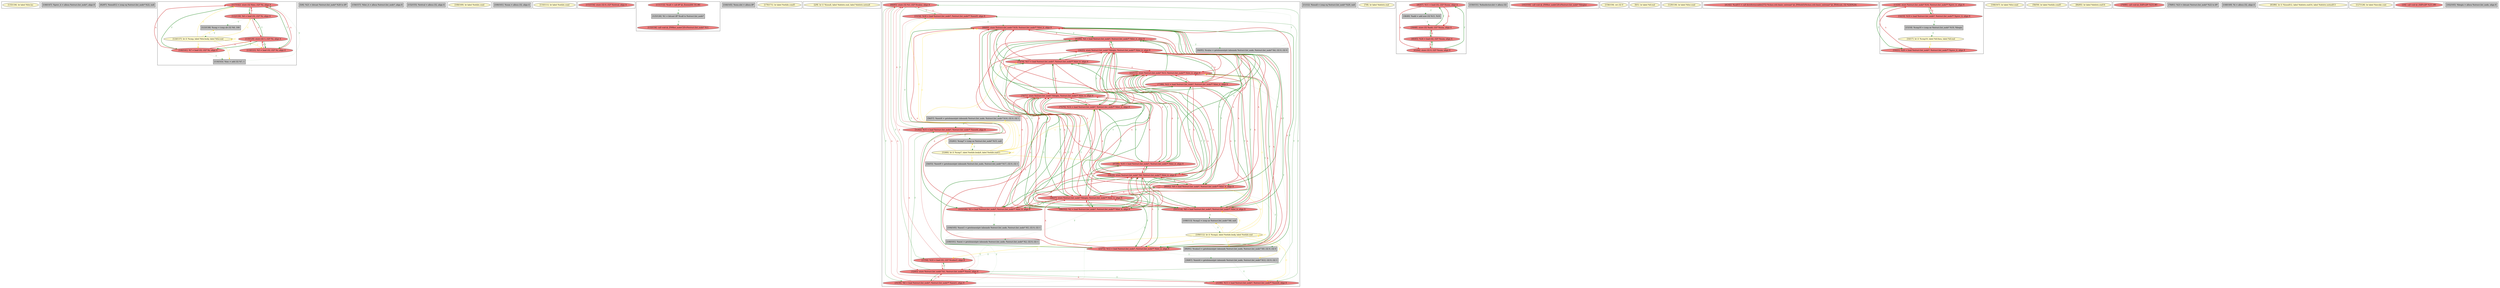 
digraph G {





subgraph cluster38 {


node305 [fillcolor=lemonchiffon,label="[135/136]  br label %for.inc",shape=ellipse,style=filled ]



}

subgraph cluster36 {


node301 [fillcolor=grey,label="[146/147]  %prev_it = alloca %struct.list_node*, align 8",shape=rectangle,style=filled ]



}

subgraph cluster33 {


node298 [fillcolor=grey,label="[82/87]  %isnull12 = icmp eq %struct.list_node* %22, null",shape=rectangle,style=filled ]



}

subgraph cluster27 {


node292 [fillcolor=lightcoral,label="[117/142]  store i32 %inc, i32* %i, align 4",shape=ellipse,style=filled ]
node291 [fillcolor=lightcoral,label="[122/139]  %0 = load i32, i32* %i, align 4",shape=ellipse,style=filled ]
node286 [fillcolor=lemonchiffon,label="[124/137]  br i1 %cmp, label %for.body, label %for.end",shape=ellipse,style=filled ]
node287 [fillcolor=lightcoral,label="[140/141]  %7 = load i32, i32* %i, align 4",shape=ellipse,style=filled ]
node285 [fillcolor=grey,label="[123/138]  %cmp = icmp ult i32 %0, 100",shape=rectangle,style=filled ]
node288 [fillcolor=grey,label="[116/143]  %inc = add i32 %7, 1",shape=rectangle,style=filled ]
node290 [fillcolor=lightcoral,label="[119/120]  store i32 1, i32* %i, align 4",shape=ellipse,style=filled ]
node289 [fillcolor=lightcoral,label="[118/121]  %3 = load i32, i32* %i, align 4",shape=ellipse,style=filled ]

node289->node290 [style=solid,color=firebrick3,label="A",penwidth=2.0,fontcolor=firebrick3 ]
node288->node292 [style=dotted,color=forestgreen,label="T",penwidth=1.0,fontcolor=forestgreen ]
node292->node291 [style=solid,color=forestgreen,label="T",penwidth=2.0,fontcolor=forestgreen ]
node287->node292 [style=solid,color=firebrick3,label="A",penwidth=2.0,fontcolor=firebrick3 ]
node292->node287 [style=solid,color=forestgreen,label="T",penwidth=2.0,fontcolor=forestgreen ]
node286->node288 [color=gold,label="C",fontcolor=gold ]
node286->node291 [color=gold,label="C",fontcolor=gold ]
node286->node289 [color=gold,label="C",fontcolor=gold ]
node286->node285 [color=gold,label="C",fontcolor=gold ]
node292->node289 [style=solid,color=forestgreen,label="T",penwidth=2.0,fontcolor=forestgreen ]
node290->node289 [style=solid,color=forestgreen,label="T",penwidth=2.0,fontcolor=forestgreen ]
node291->node292 [style=solid,color=firebrick3,label="A",penwidth=2.0,fontcolor=firebrick3 ]
node289->node292 [style=solid,color=firebrick3,label="A",penwidth=2.0,fontcolor=firebrick3 ]
node290->node287 [style=solid,color=forestgreen,label="T",penwidth=2.0,fontcolor=forestgreen ]
node291->node290 [style=solid,color=firebrick3,label="A",penwidth=2.0,fontcolor=firebrick3 ]
node286->node286 [color=gold,label="C",fontcolor=gold ]
node286->node292 [color=gold,label="C",fontcolor=gold ]
node287->node290 [style=solid,color=firebrick3,label="A",penwidth=2.0,fontcolor=firebrick3 ]
node291->node285 [style=dotted,color=forestgreen,label="T",penwidth=1.0,fontcolor=forestgreen ]
node287->node288 [style=dotted,color=forestgreen,label="T",penwidth=1.0,fontcolor=forestgreen ]
node286->node287 [color=gold,label="C",fontcolor=gold ]
node290->node291 [style=solid,color=forestgreen,label="T",penwidth=2.0,fontcolor=forestgreen ]
node285->node286 [style=dotted,color=forestgreen,label="T",penwidth=1.0,fontcolor=forestgreen ]


}

subgraph cluster28 {


node293 [fillcolor=grey,label="[5/6]  %21 = bitcast %struct.list_node* %20 to i8*",shape=rectangle,style=filled ]



}

subgraph cluster26 {


node284 [fillcolor=grey,label="[156/157]  %list_it = alloca %struct.list_node*, align 8",shape=rectangle,style=filled ]



}

subgraph cluster29 {


node294 [fillcolor=grey,label="[152/155]  %retval = alloca i32, align 4",shape=rectangle,style=filled ]



}

subgraph cluster25 {


node283 [fillcolor=lemonchiffon,label="[168/169]  br label %while.cond",shape=ellipse,style=filled ]



}

subgraph cluster24 {


node282 [fillcolor=grey,label="[160/161]  %sum = alloca i32, align 4",shape=rectangle,style=filled ]



}

subgraph cluster22 {


node280 [fillcolor=lemonchiffon,label="[110/111]  br label %while.cond",shape=ellipse,style=filled ]



}

subgraph cluster20 {


node278 [fillcolor=lightcoral,label="[153/154]  store i32 0, i32* %retval, align 4",shape=ellipse,style=filled ]



}

subgraph cluster37 {


node302 [fillcolor=lightcoral,label="[131/132]  %call = call i8* @_Znwm(i64 16) #8",shape=ellipse,style=filled ]
node304 [fillcolor=grey,label="[125/126]  %1 = bitcast i8* %call to %struct.list_node*",shape=rectangle,style=filled ]
node303 [fillcolor=lightcoral,label="[133/134]  call void @_ZN9list_nodeC2Ev(%struct.list_node* %1)",shape=ellipse,style=filled ]

node302->node304 [style=dotted,color=forestgreen,label="T",penwidth=1.0,fontcolor=forestgreen ]
node304->node303 [style=dotted,color=forestgreen,label="T",penwidth=1.0,fontcolor=forestgreen ]


}

subgraph cluster31 {


node296 [fillcolor=grey,label="[144/145]  %exn.slot = alloca i8*",shape=rectangle,style=filled ]



}

subgraph cluster30 {


node295 [fillcolor=lemonchiffon,label="[170/171]  br label %while.cond5",shape=ellipse,style=filled ]



}

subgraph cluster6 {


node223 [fillcolor=lemonchiffon,label="[2/9]  br i1 %isnull, label %delete.end, label %delete.notnull",shape=ellipse,style=filled ]



}

subgraph cluster14 {


node272 [fillcolor=lightcoral,label="[64/65]  store i32 %3, i32* %value, align 8",shape=ellipse,style=filled ]
node271 [fillcolor=grey,label="[54/55]  %next9 = getelementptr inbounds %struct.list_node, %struct.list_node* %17, i32 0, i32 1",shape=rectangle,style=filled ]
node270 [fillcolor=lemonchiffon,label="[53/60]  br i1 %cmp7, label %while.body8, label %while.end11",shape=ellipse,style=filled ]
node269 [fillcolor=lightcoral,label="[24/25]  store %struct.list_node* %begin, %struct.list_node** %list_it, align 8",shape=ellipse,style=filled ]
node262 [fillcolor=lightcoral,label="[93/96]  %4 = load %struct.list_node*, %struct.list_node** %list_it, align 8",shape=ellipse,style=filled ]
node260 [fillcolor=lightcoral,label="[32/63]  store %struct.list_node* %1, %struct.list_node** %next, align 8",shape=ellipse,style=filled ]
node257 [fillcolor=grey,label="[52/61]  %cmp7 = icmp ne %struct.list_node* %15, null",shape=rectangle,style=filled ]
node264 [fillcolor=lightcoral,label="[107/114]  %8 = load %struct.list_node*, %struct.list_node** %list_it, align 8",shape=ellipse,style=filled ]
node256 [fillcolor=lightcoral,label="[26/27]  store %struct.list_node* %begin, %struct.list_node** %list_it, align 8",shape=ellipse,style=filled ]
node267 [fillcolor=grey,label="[94/95]  %value = getelementptr inbounds %struct.list_node, %struct.list_node* %4, i32 0, i32 0",shape=rectangle,style=filled ]
node265 [fillcolor=lightcoral,label="[28/29]  store %struct.list_node* %6, %struct.list_node** %list_it, align 8",shape=ellipse,style=filled ]
node244 [fillcolor=lightcoral,label="[97/98]  %16 = load %struct.list_node*, %struct.list_node** %list_it, align 8",shape=ellipse,style=filled ]
node254 [fillcolor=lightcoral,label="[99/102]  %2 = load %struct.list_node*, %struct.list_node** %list_it, align 8",shape=ellipse,style=filled ]
node242 [fillcolor=grey,label="[30/67]  %next4 = getelementptr inbounds %struct.list_node, %struct.list_node* %12, i32 0, i32 1",shape=rectangle,style=filled ]
node241 [fillcolor=lightcoral,label="[103/106]  %5 = load %struct.list_node*, %struct.list_node** %list_it, align 8",shape=ellipse,style=filled ]
node268 [fillcolor=grey,label="[56/57]  %next6 = getelementptr inbounds %struct.list_node, %struct.list_node* %14, i32 0, i32 1",shape=rectangle,style=filled ]
node245 [fillcolor=lightcoral,label="[23/72]  %12 = load %struct.list_node*, %struct.list_node** %list_it, align 8",shape=ellipse,style=filled ]
node266 [fillcolor=lightcoral,label="[33/34]  %18 = load %struct.list_node*, %struct.list_node** %next9, align 8",shape=ellipse,style=filled ]
node258 [fillcolor=lightcoral,label="[70/71]  store %struct.list_node* %begin, %struct.list_node** %list_it, align 8",shape=ellipse,style=filled ]
node243 [fillcolor=lightcoral,label="[31/66]  %13 = load %struct.list_node*, %struct.list_node** %next4, align 8",shape=ellipse,style=filled ]
node259 [fillcolor=lightcoral,label="[89/92]  %9 = load %struct.list_node*, %struct.list_node** %list_it, align 8",shape=ellipse,style=filled ]
node248 [fillcolor=lightcoral,label="[68/69]  store %struct.list_node* %18, %struct.list_node** %list_it, align 8",shape=ellipse,style=filled ]
node255 [fillcolor=lightcoral,label="[22/115]  store %struct.list_node* %13, %struct.list_node** %list_it, align 8",shape=ellipse,style=filled ]
node239 [fillcolor=grey,label="[108/113]  %cmp2 = icmp ne %struct.list_node* %8, null",shape=rectangle,style=filled ]
node240 [fillcolor=lemonchiffon,label="[109/112]  br i1 %cmp2, label %while.body, label %while.end",shape=ellipse,style=filled ]
node249 [fillcolor=grey,label="[104/105]  %next1 = getelementptr inbounds %struct.list_node, %struct.list_node* %5, i32 0, i32 1",shape=rectangle,style=filled ]
node250 [fillcolor=lightcoral,label="[35/36]  %6 = load %struct.list_node*, %struct.list_node** %next1, align 8",shape=ellipse,style=filled ]
node251 [fillcolor=grey,label="[100/101]  %next = getelementptr inbounds %struct.list_node, %struct.list_node* %2, i32 0, i32 1",shape=rectangle,style=filled ]
node247 [fillcolor=lightcoral,label="[75/76]  %14 = load %struct.list_node*, %struct.list_node** %list_it, align 8",shape=ellipse,style=filled ]
node252 [fillcolor=lightcoral,label="[77/88]  %22 = load %struct.list_node*, %struct.list_node** %list_it, align 8",shape=ellipse,style=filled ]
node263 [fillcolor=grey,label="[90/91]  %value3 = getelementptr inbounds %struct.list_node, %struct.list_node* %9, i32 0, i32 0",shape=rectangle,style=filled ]
node261 [fillcolor=lightcoral,label="[37/50]  %10 = load i32, i32* %value3, align 8",shape=ellipse,style=filled ]
node246 [fillcolor=lightcoral,label="[73/74]  %17 = load %struct.list_node*, %struct.list_node** %list_it, align 8",shape=ellipse,style=filled ]
node253 [fillcolor=lightcoral,label="[51/62]  %15 = load %struct.list_node*, %struct.list_node** %next6, align 8",shape=ellipse,style=filled ]

node268->node253 [style=dotted,color=forestgreen,label="T",penwidth=1.0,fontcolor=forestgreen ]
node266->node272 [style=solid,color=firebrick3,label="A",penwidth=1.0,fontcolor=firebrick3 ]
node269->node264 [style=solid,color=forestgreen,label="T",penwidth=2.0,fontcolor=forestgreen ]
node265->node264 [style=solid,color=forestgreen,label="T",penwidth=2.0,fontcolor=forestgreen ]
node263->node261 [style=dotted,color=forestgreen,label="T",penwidth=1.0,fontcolor=forestgreen ]
node269->node262 [style=solid,color=forestgreen,label="T",penwidth=2.0,fontcolor=forestgreen ]
node262->node269 [style=solid,color=firebrick3,label="A",penwidth=2.0,fontcolor=firebrick3 ]
node262->node267 [style=dotted,color=forestgreen,label="T",penwidth=1.0,fontcolor=forestgreen ]
node265->node262 [style=solid,color=forestgreen,label="T",penwidth=2.0,fontcolor=forestgreen ]
node262->node265 [style=solid,color=firebrick3,label="A",penwidth=2.0,fontcolor=firebrick3 ]
node262->node258 [style=solid,color=firebrick3,label="A",penwidth=2.0,fontcolor=firebrick3 ]
node244->node256 [style=solid,color=firebrick3,label="A",penwidth=2.0,fontcolor=firebrick3 ]
node256->node254 [style=solid,color=forestgreen,label="T",penwidth=2.0,fontcolor=forestgreen ]
node264->node265 [style=solid,color=firebrick3,label="A",penwidth=2.0,fontcolor=firebrick3 ]
node240->node240 [color=gold,label="C",fontcolor=gold ]
node270->node270 [color=gold,label="C",fontcolor=gold ]
node259->node256 [style=solid,color=firebrick3,label="A",penwidth=2.0,fontcolor=firebrick3 ]
node269->node244 [style=solid,color=forestgreen,label="T",penwidth=2.0,fontcolor=forestgreen ]
node254->node251 [style=dotted,color=forestgreen,label="T",penwidth=1.0,fontcolor=forestgreen ]
node244->node258 [style=solid,color=firebrick3,label="A",penwidth=2.0,fontcolor=firebrick3 ]
node255->node245 [style=solid,color=forestgreen,label="T",penwidth=2.0,fontcolor=forestgreen ]
node250->node260 [style=solid,color=firebrick3,label="A",penwidth=1.0,fontcolor=firebrick3 ]
node248->node252 [style=solid,color=forestgreen,label="T",penwidth=2.0,fontcolor=forestgreen ]
node246->node258 [style=solid,color=firebrick3,label="A",penwidth=2.0,fontcolor=firebrick3 ]
node258->node241 [style=solid,color=forestgreen,label="T",penwidth=2.0,fontcolor=forestgreen ]
node248->node241 [style=solid,color=forestgreen,label="T",penwidth=2.0,fontcolor=forestgreen ]
node241->node258 [style=solid,color=firebrick3,label="A",penwidth=2.0,fontcolor=firebrick3 ]
node269->node252 [style=solid,color=forestgreen,label="T",penwidth=2.0,fontcolor=forestgreen ]
node269->node247 [style=solid,color=forestgreen,label="T",penwidth=2.0,fontcolor=forestgreen ]
node243->node255 [style=dotted,color=forestgreen,label="T",penwidth=1.0,fontcolor=forestgreen ]
node265->node254 [style=solid,color=forestgreen,label="T",penwidth=2.0,fontcolor=forestgreen ]
node254->node265 [style=solid,color=firebrick3,label="A",penwidth=2.0,fontcolor=firebrick3 ]
node251->node260 [style=dotted,color=forestgreen,label="T",penwidth=1.0,fontcolor=forestgreen ]
node247->node265 [style=solid,color=firebrick3,label="A",penwidth=2.0,fontcolor=firebrick3 ]
node256->node246 [style=solid,color=forestgreen,label="T",penwidth=2.0,fontcolor=forestgreen ]
node244->node248 [style=solid,color=firebrick3,label="A",penwidth=2.0,fontcolor=firebrick3 ]
node270->node244 [color=gold,label="C",fontcolor=gold ]
node248->node247 [style=solid,color=forestgreen,label="T",penwidth=2.0,fontcolor=forestgreen ]
node248->node244 [style=solid,color=forestgreen,label="T",penwidth=2.0,fontcolor=forestgreen ]
node247->node248 [style=solid,color=firebrick3,label="A",penwidth=2.0,fontcolor=firebrick3 ]
node258->node244 [style=solid,color=forestgreen,label="T",penwidth=2.0,fontcolor=forestgreen ]
node248->node246 [style=solid,color=forestgreen,label="T",penwidth=2.0,fontcolor=forestgreen ]
node255->node254 [style=solid,color=forestgreen,label="T",penwidth=2.0,fontcolor=forestgreen ]
node255->node264 [style=solid,color=forestgreen,label="T",penwidth=2.0,fontcolor=forestgreen ]
node241->node249 [style=dotted,color=forestgreen,label="T",penwidth=1.0,fontcolor=forestgreen ]
node270->node253 [color=gold,label="C",fontcolor=gold ]
node264->node256 [style=solid,color=firebrick3,label="A",penwidth=2.0,fontcolor=firebrick3 ]
node255->node241 [style=solid,color=forestgreen,label="T",penwidth=2.0,fontcolor=forestgreen ]
node254->node258 [style=solid,color=firebrick3,label="A",penwidth=2.0,fontcolor=firebrick3 ]
node252->node265 [style=solid,color=firebrick3,label="A",penwidth=2.0,fontcolor=firebrick3 ]
node240->node242 [color=gold,label="C",fontcolor=gold ]
node245->node248 [style=solid,color=firebrick3,label="A",penwidth=2.0,fontcolor=firebrick3 ]
node241->node248 [style=solid,color=firebrick3,label="A",penwidth=2.0,fontcolor=firebrick3 ]
node264->node248 [style=solid,color=firebrick3,label="A",penwidth=2.0,fontcolor=firebrick3 ]
node258->node264 [style=solid,color=forestgreen,label="T",penwidth=2.0,fontcolor=forestgreen ]
node270->node248 [color=gold,label="C",fontcolor=gold ]
node259->node248 [style=solid,color=firebrick3,label="A",penwidth=2.0,fontcolor=firebrick3 ]
node248->node264 [style=solid,color=forestgreen,label="T",penwidth=2.0,fontcolor=forestgreen ]
node270->node266 [color=gold,label="C",fontcolor=gold ]
node246->node248 [style=solid,color=firebrick3,label="A",penwidth=2.0,fontcolor=firebrick3 ]
node266->node248 [style=dotted,color=forestgreen,label="T",penwidth=1.0,fontcolor=forestgreen ]
node255->node252 [style=solid,color=forestgreen,label="T",penwidth=2.0,fontcolor=forestgreen ]
node256->node262 [style=solid,color=forestgreen,label="T",penwidth=2.0,fontcolor=forestgreen ]
node258->node246 [style=solid,color=forestgreen,label="T",penwidth=2.0,fontcolor=forestgreen ]
node240->node255 [color=gold,label="C",fontcolor=gold ]
node269->node254 [style=solid,color=forestgreen,label="T",penwidth=2.0,fontcolor=forestgreen ]
node258->node259 [style=solid,color=forestgreen,label="T",penwidth=2.0,fontcolor=forestgreen ]
node260->node250 [style=solid,color=forestgreen,label="T",penwidth=1.0,fontcolor=forestgreen ]
node272->node250 [style=solid,color=forestgreen,label="T",penwidth=1.0,fontcolor=forestgreen ]
node241->node255 [style=solid,color=firebrick3,label="A",penwidth=2.0,fontcolor=firebrick3 ]
node252->node269 [style=solid,color=firebrick3,label="A",penwidth=2.0,fontcolor=firebrick3 ]
node239->node240 [style=dotted,color=forestgreen,label="T",penwidth=1.0,fontcolor=forestgreen ]
node254->node248 [style=solid,color=firebrick3,label="A",penwidth=2.0,fontcolor=firebrick3 ]
node246->node265 [style=solid,color=firebrick3,label="A",penwidth=2.0,fontcolor=firebrick3 ]
node260->node261 [style=solid,color=forestgreen,label="T",penwidth=1.0,fontcolor=forestgreen ]
node262->node248 [style=solid,color=firebrick3,label="A",penwidth=2.0,fontcolor=firebrick3 ]
node241->node265 [style=solid,color=firebrick3,label="A",penwidth=2.0,fontcolor=firebrick3 ]
node265->node241 [style=solid,color=forestgreen,label="T",penwidth=2.0,fontcolor=forestgreen ]
node255->node244 [style=solid,color=forestgreen,label="T",penwidth=2.0,fontcolor=forestgreen ]
node241->node269 [style=solid,color=firebrick3,label="A",penwidth=2.0,fontcolor=firebrick3 ]
node247->node256 [style=solid,color=firebrick3,label="A",penwidth=2.0,fontcolor=firebrick3 ]
node259->node263 [style=dotted,color=forestgreen,label="T",penwidth=1.0,fontcolor=forestgreen ]
node254->node255 [style=solid,color=firebrick3,label="A",penwidth=2.0,fontcolor=firebrick3 ]
node253->node272 [style=solid,color=firebrick3,label="A",penwidth=1.0,fontcolor=firebrick3 ]
node258->node247 [style=solid,color=forestgreen,label="T",penwidth=2.0,fontcolor=forestgreen ]
node269->node245 [style=solid,color=forestgreen,label="T",penwidth=2.0,fontcolor=forestgreen ]
node256->node259 [style=solid,color=forestgreen,label="T",penwidth=2.0,fontcolor=forestgreen ]
node260->node243 [style=solid,color=forestgreen,label="T",penwidth=1.0,fontcolor=forestgreen ]
node240->node245 [color=gold,label="C",fontcolor=gold ]
node270->node247 [color=gold,label="C",fontcolor=gold ]
node252->node255 [style=solid,color=firebrick3,label="A",penwidth=2.0,fontcolor=firebrick3 ]
node254->node269 [style=solid,color=firebrick3,label="A",penwidth=2.0,fontcolor=firebrick3 ]
node272->node266 [style=solid,color=forestgreen,label="T",penwidth=1.0,fontcolor=forestgreen ]
node272->node253 [style=solid,color=forestgreen,label="T",penwidth=1.0,fontcolor=forestgreen ]
node241->node256 [style=solid,color=firebrick3,label="A",penwidth=2.0,fontcolor=firebrick3 ]
node265->node252 [style=solid,color=forestgreen,label="T",penwidth=2.0,fontcolor=forestgreen ]
node248->node254 [style=solid,color=forestgreen,label="T",penwidth=2.0,fontcolor=forestgreen ]
node240->node261 [color=gold,label="C",fontcolor=gold ]
node256->node252 [style=solid,color=forestgreen,label="T",penwidth=2.0,fontcolor=forestgreen ]
node248->node262 [style=solid,color=forestgreen,label="T",penwidth=2.0,fontcolor=forestgreen ]
node258->node254 [style=solid,color=forestgreen,label="T",penwidth=2.0,fontcolor=forestgreen ]
node252->node248 [style=solid,color=firebrick3,label="A",penwidth=2.0,fontcolor=firebrick3 ]
node247->node268 [style=dotted,color=forestgreen,label="T",penwidth=1.0,fontcolor=forestgreen ]
node247->node255 [style=solid,color=firebrick3,label="A",penwidth=2.0,fontcolor=firebrick3 ]
node270->node268 [color=gold,label="C",fontcolor=gold ]
node255->node247 [style=solid,color=forestgreen,label="T",penwidth=2.0,fontcolor=forestgreen ]
node256->node247 [style=solid,color=forestgreen,label="T",penwidth=2.0,fontcolor=forestgreen ]
node269->node246 [style=solid,color=forestgreen,label="T",penwidth=2.0,fontcolor=forestgreen ]
node270->node271 [color=gold,label="C",fontcolor=gold ]
node258->node252 [style=solid,color=forestgreen,label="T",penwidth=2.0,fontcolor=forestgreen ]
node255->node259 [style=solid,color=forestgreen,label="T",penwidth=2.0,fontcolor=forestgreen ]
node260->node266 [style=solid,color=forestgreen,label="T",penwidth=1.0,fontcolor=forestgreen ]
node244->node255 [style=solid,color=firebrick3,label="A",penwidth=2.0,fontcolor=firebrick3 ]
node262->node255 [style=solid,color=firebrick3,label="A",penwidth=2.0,fontcolor=firebrick3 ]
node270->node246 [color=gold,label="C",fontcolor=gold ]
node247->node258 [style=solid,color=firebrick3,label="A",penwidth=2.0,fontcolor=firebrick3 ]
node247->node269 [style=solid,color=firebrick3,label="A",penwidth=2.0,fontcolor=firebrick3 ]
node243->node260 [style=solid,color=firebrick3,label="A",penwidth=1.0,fontcolor=firebrick3 ]
node264->node269 [style=solid,color=firebrick3,label="A",penwidth=2.0,fontcolor=firebrick3 ]
node254->node256 [style=solid,color=firebrick3,label="A",penwidth=2.0,fontcolor=firebrick3 ]
node264->node258 [style=solid,color=firebrick3,label="A",penwidth=2.0,fontcolor=firebrick3 ]
node271->node266 [style=dotted,color=forestgreen,label="T",penwidth=1.0,fontcolor=forestgreen ]
node250->node272 [style=solid,color=firebrick3,label="A",penwidth=1.0,fontcolor=firebrick3 ]
node246->node255 [style=solid,color=firebrick3,label="A",penwidth=2.0,fontcolor=firebrick3 ]
node240->node263 [color=gold,label="C",fontcolor=gold ]
node256->node241 [style=solid,color=forestgreen,label="T",penwidth=2.0,fontcolor=forestgreen ]
node245->node255 [style=solid,color=firebrick3,label="A",penwidth=2.0,fontcolor=firebrick3 ]
node245->node258 [style=solid,color=firebrick3,label="A",penwidth=2.0,fontcolor=firebrick3 ]
node248->node259 [style=solid,color=forestgreen,label="T",penwidth=2.0,fontcolor=forestgreen ]
node246->node271 [style=dotted,color=forestgreen,label="T",penwidth=1.0,fontcolor=forestgreen ]
node242->node243 [style=dotted,color=forestgreen,label="T",penwidth=1.0,fontcolor=forestgreen ]
node272->node243 [style=solid,color=forestgreen,label="T",penwidth=1.0,fontcolor=forestgreen ]
node259->node258 [style=solid,color=firebrick3,label="A",penwidth=2.0,fontcolor=firebrick3 ]
node255->node246 [style=solid,color=forestgreen,label="T",penwidth=2.0,fontcolor=forestgreen ]
node243->node272 [style=solid,color=firebrick3,label="A",penwidth=1.0,fontcolor=firebrick3 ]
node256->node245 [style=solid,color=forestgreen,label="T",penwidth=2.0,fontcolor=forestgreen ]
node265->node259 [style=solid,color=forestgreen,label="T",penwidth=2.0,fontcolor=forestgreen ]
node265->node247 [style=solid,color=forestgreen,label="T",penwidth=2.0,fontcolor=forestgreen ]
node245->node256 [style=solid,color=firebrick3,label="A",penwidth=2.0,fontcolor=firebrick3 ]
node240->node264 [color=gold,label="C",fontcolor=gold ]
node253->node257 [style=dotted,color=forestgreen,label="T",penwidth=1.0,fontcolor=forestgreen ]
node270->node257 [color=gold,label="C",fontcolor=gold ]
node250->node265 [style=dotted,color=forestgreen,label="T",penwidth=1.0,fontcolor=forestgreen ]
node244->node265 [style=solid,color=firebrick3,label="A",penwidth=2.0,fontcolor=firebrick3 ]
node265->node244 [style=solid,color=forestgreen,label="T",penwidth=2.0,fontcolor=forestgreen ]
node252->node256 [style=solid,color=firebrick3,label="A",penwidth=2.0,fontcolor=firebrick3 ]
node249->node250 [style=dotted,color=forestgreen,label="T",penwidth=1.0,fontcolor=forestgreen ]
node245->node242 [style=dotted,color=forestgreen,label="T",penwidth=1.0,fontcolor=forestgreen ]
node252->node258 [style=solid,color=firebrick3,label="A",penwidth=2.0,fontcolor=firebrick3 ]
node245->node269 [style=solid,color=firebrick3,label="A",penwidth=2.0,fontcolor=firebrick3 ]
node264->node255 [style=solid,color=firebrick3,label="A",penwidth=2.0,fontcolor=firebrick3 ]
node253->node260 [style=solid,color=firebrick3,label="A",penwidth=1.0,fontcolor=firebrick3 ]
node245->node265 [style=solid,color=firebrick3,label="A",penwidth=2.0,fontcolor=firebrick3 ]
node260->node253 [style=solid,color=forestgreen,label="T",penwidth=1.0,fontcolor=forestgreen ]
node258->node245 [style=solid,color=forestgreen,label="T",penwidth=2.0,fontcolor=forestgreen ]
node246->node269 [style=solid,color=firebrick3,label="A",penwidth=2.0,fontcolor=firebrick3 ]
node259->node269 [style=solid,color=firebrick3,label="A",penwidth=2.0,fontcolor=firebrick3 ]
node240->node243 [color=gold,label="C",fontcolor=gold ]
node248->node245 [style=solid,color=forestgreen,label="T",penwidth=2.0,fontcolor=forestgreen ]
node265->node245 [style=solid,color=forestgreen,label="T",penwidth=2.0,fontcolor=forestgreen ]
node267->node272 [style=dotted,color=forestgreen,label="T",penwidth=1.0,fontcolor=forestgreen ]
node244->node269 [style=solid,color=firebrick3,label="A",penwidth=2.0,fontcolor=firebrick3 ]
node256->node244 [style=solid,color=forestgreen,label="T",penwidth=2.0,fontcolor=forestgreen ]
node269->node259 [style=solid,color=forestgreen,label="T",penwidth=2.0,fontcolor=forestgreen ]
node240->node239 [color=gold,label="C",fontcolor=gold ]
node256->node264 [style=solid,color=forestgreen,label="T",penwidth=2.0,fontcolor=forestgreen ]
node269->node241 [style=solid,color=forestgreen,label="T",penwidth=2.0,fontcolor=forestgreen ]
node259->node255 [style=solid,color=firebrick3,label="A",penwidth=2.0,fontcolor=firebrick3 ]
node255->node262 [style=solid,color=forestgreen,label="T",penwidth=2.0,fontcolor=forestgreen ]
node264->node239 [style=dotted,color=forestgreen,label="T",penwidth=1.0,fontcolor=forestgreen ]
node262->node256 [style=solid,color=firebrick3,label="A",penwidth=2.0,fontcolor=firebrick3 ]
node240->node259 [color=gold,label="C",fontcolor=gold ]
node257->node270 [style=dotted,color=forestgreen,label="T",penwidth=1.0,fontcolor=forestgreen ]
node258->node262 [style=solid,color=forestgreen,label="T",penwidth=2.0,fontcolor=forestgreen ]
node259->node265 [style=solid,color=firebrick3,label="A",penwidth=2.0,fontcolor=firebrick3 ]
node265->node246 [style=solid,color=forestgreen,label="T",penwidth=2.0,fontcolor=forestgreen ]
node266->node260 [style=solid,color=firebrick3,label="A",penwidth=1.0,fontcolor=firebrick3 ]
node246->node256 [style=solid,color=firebrick3,label="A",penwidth=2.0,fontcolor=firebrick3 ]
node261->node260 [style=solid,color=firebrick3,label="A",penwidth=1.0,fontcolor=firebrick3 ]
node272->node261 [style=solid,color=forestgreen,label="T",penwidth=1.0,fontcolor=forestgreen ]
node261->node272 [style=solid,color=firebrick3,label="A",penwidth=1.0,fontcolor=firebrick3 ]


}

subgraph cluster32 {


node297 [fillcolor=grey,label="[11/12]  %isnull = icmp eq %struct.list_node* %20, null",shape=rectangle,style=filled ]



}

subgraph cluster5 {


node222 [fillcolor=lemonchiffon,label="[7/8]  br label %delete.end",shape=ellipse,style=filled ]



}

subgraph cluster12 {


node237 [fillcolor=lightcoral,label="[46/47]  %11 = load i32, i32* %sum, align 4",shape=ellipse,style=filled ]
node236 [fillcolor=lightcoral,label="[39/48]  store i32 %add, i32* %sum, align 4",shape=ellipse,style=filled ]
node235 [fillcolor=lightcoral,label="[40/45]  %24 = load i32, i32* %sum, align 4",shape=ellipse,style=filled ]
node233 [fillcolor=lightcoral,label="[43/44]  store i32 0, i32* %sum, align 4",shape=ellipse,style=filled ]
node234 [fillcolor=grey,label="[38/49]  %add = add nsw i32 %11, %10",shape=rectangle,style=filled ]

node233->node235 [style=solid,color=forestgreen,label="T",penwidth=2.0,fontcolor=forestgreen ]
node234->node236 [style=dotted,color=forestgreen,label="T",penwidth=1.0,fontcolor=forestgreen ]
node237->node236 [style=solid,color=firebrick3,label="A",penwidth=2.0,fontcolor=firebrick3 ]
node237->node234 [style=dotted,color=forestgreen,label="T",penwidth=1.0,fontcolor=forestgreen ]
node236->node237 [style=solid,color=forestgreen,label="T",penwidth=2.0,fontcolor=forestgreen ]
node236->node235 [style=solid,color=forestgreen,label="T",penwidth=2.0,fontcolor=forestgreen ]
node237->node233 [style=solid,color=firebrick3,label="A",penwidth=2.0,fontcolor=firebrick3 ]
node233->node237 [style=solid,color=forestgreen,label="T",penwidth=2.0,fontcolor=forestgreen ]
node235->node233 [style=solid,color=firebrick3,label="A",penwidth=2.0,fontcolor=firebrick3 ]
node235->node236 [style=solid,color=firebrick3,label="A",penwidth=2.0,fontcolor=firebrick3 ]


}

subgraph cluster34 {


node299 [fillcolor=grey,label="[150/151]  %ehselector.slot = alloca i32",shape=rectangle,style=filled ]



}

subgraph cluster16 {


node274 [fillcolor=lightcoral,label="[163/164]  call void @_ZN9list_nodeC2Ev(%struct.list_node* %begin)",shape=ellipse,style=filled ]



}

subgraph cluster18 {


node276 [fillcolor=lemonchiffon,label="[158/159]  ret i32 0",shape=ellipse,style=filled ]



}

subgraph cluster3 {


node220 [fillcolor=lemonchiffon,label="[0/1]  br label %if.end",shape=ellipse,style=filled ]



}

subgraph cluster23 {


node281 [fillcolor=lemonchiffon,label="[129/130]  br label %for.cond",shape=ellipse,style=filled ]



}

subgraph cluster8 {


node229 [fillcolor=lightcoral,label="[41/42]  %call15 = call dereferenceable(272) %class.std::basic_ostream* @_ZNSolsEi(%class.std::basic_ostream* @_ZSt4cout, i32 %24)%24)",shape=ellipse,style=filled ]



}

subgraph cluster7 {


node228 [fillcolor=lightcoral,label="[13/20]  store %struct.list_node* %16, %struct.list_node** %prev_it, align 8",shape=ellipse,style=filled ]
node227 [fillcolor=lightcoral,label="[10/21]  %20 = load %struct.list_node*, %struct.list_node** %prev_it, align 8",shape=ellipse,style=filled ]
node226 [fillcolor=grey,label="[15/18]  %cmp10 = icmp ne %struct.list_node* %19, %begin",shape=rectangle,style=filled ]
node224 [fillcolor=lemonchiffon,label="[16/17]  br i1 %cmp10, label %if.then, label %if.end",shape=ellipse,style=filled ]
node225 [fillcolor=lightcoral,label="[14/19]  %19 = load %struct.list_node*, %struct.list_node** %prev_it, align 8",shape=ellipse,style=filled ]

node228->node225 [style=solid,color=forestgreen,label="T",penwidth=2.0,fontcolor=forestgreen ]
node226->node224 [style=dotted,color=forestgreen,label="T",penwidth=1.0,fontcolor=forestgreen ]
node225->node226 [style=dotted,color=forestgreen,label="T",penwidth=1.0,fontcolor=forestgreen ]
node224->node227 [color=gold,label="C",fontcolor=gold ]
node228->node227 [style=solid,color=forestgreen,label="T",penwidth=2.0,fontcolor=forestgreen ]
node227->node228 [style=solid,color=firebrick3,label="A",penwidth=2.0,fontcolor=firebrick3 ]
node225->node228 [style=solid,color=firebrick3,label="A",penwidth=2.0,fontcolor=firebrick3 ]


}

subgraph cluster21 {


node279 [fillcolor=lemonchiffon,label="[166/167]  br label %for.cond",shape=ellipse,style=filled ]



}

subgraph cluster9 {


node230 [fillcolor=lemonchiffon,label="[58/59]  br label %while.cond5",shape=ellipse,style=filled ]



}

subgraph cluster19 {


node277 [fillcolor=lemonchiffon,label="[84/85]  br label %delete.end14",shape=ellipse,style=filled ]



}

subgraph cluster10 {


node231 [fillcolor=lightcoral,label="[79/80]  call void @_ZdlPv(i8* %23) #9",shape=ellipse,style=filled ]



}

subgraph cluster11 {


node232 [fillcolor=grey,label="[78/81]  %23 = bitcast %struct.list_node* %22 to i8*",shape=rectangle,style=filled ]



}

subgraph cluster35 {


node300 [fillcolor=grey,label="[148/149]  %i = alloca i32, align 4",shape=rectangle,style=filled ]



}

subgraph cluster13 {


node238 [fillcolor=lemonchiffon,label="[83/86]  br i1 %isnull12, label %delete.end14, label %delete.notnull13",shape=ellipse,style=filled ]



}

subgraph cluster15 {


node273 [fillcolor=lemonchiffon,label="[127/128]  br label %invoke.cont",shape=ellipse,style=filled ]



}

subgraph cluster4 {


node221 [fillcolor=lightcoral,label="[3/4]  call void @_ZdlPv(i8* %21) #9",shape=ellipse,style=filled ]



}

subgraph cluster17 {


node275 [fillcolor=grey,label="[162/165]  %begin = alloca %struct.list_node, align 8",shape=rectangle,style=filled ]



}

}
